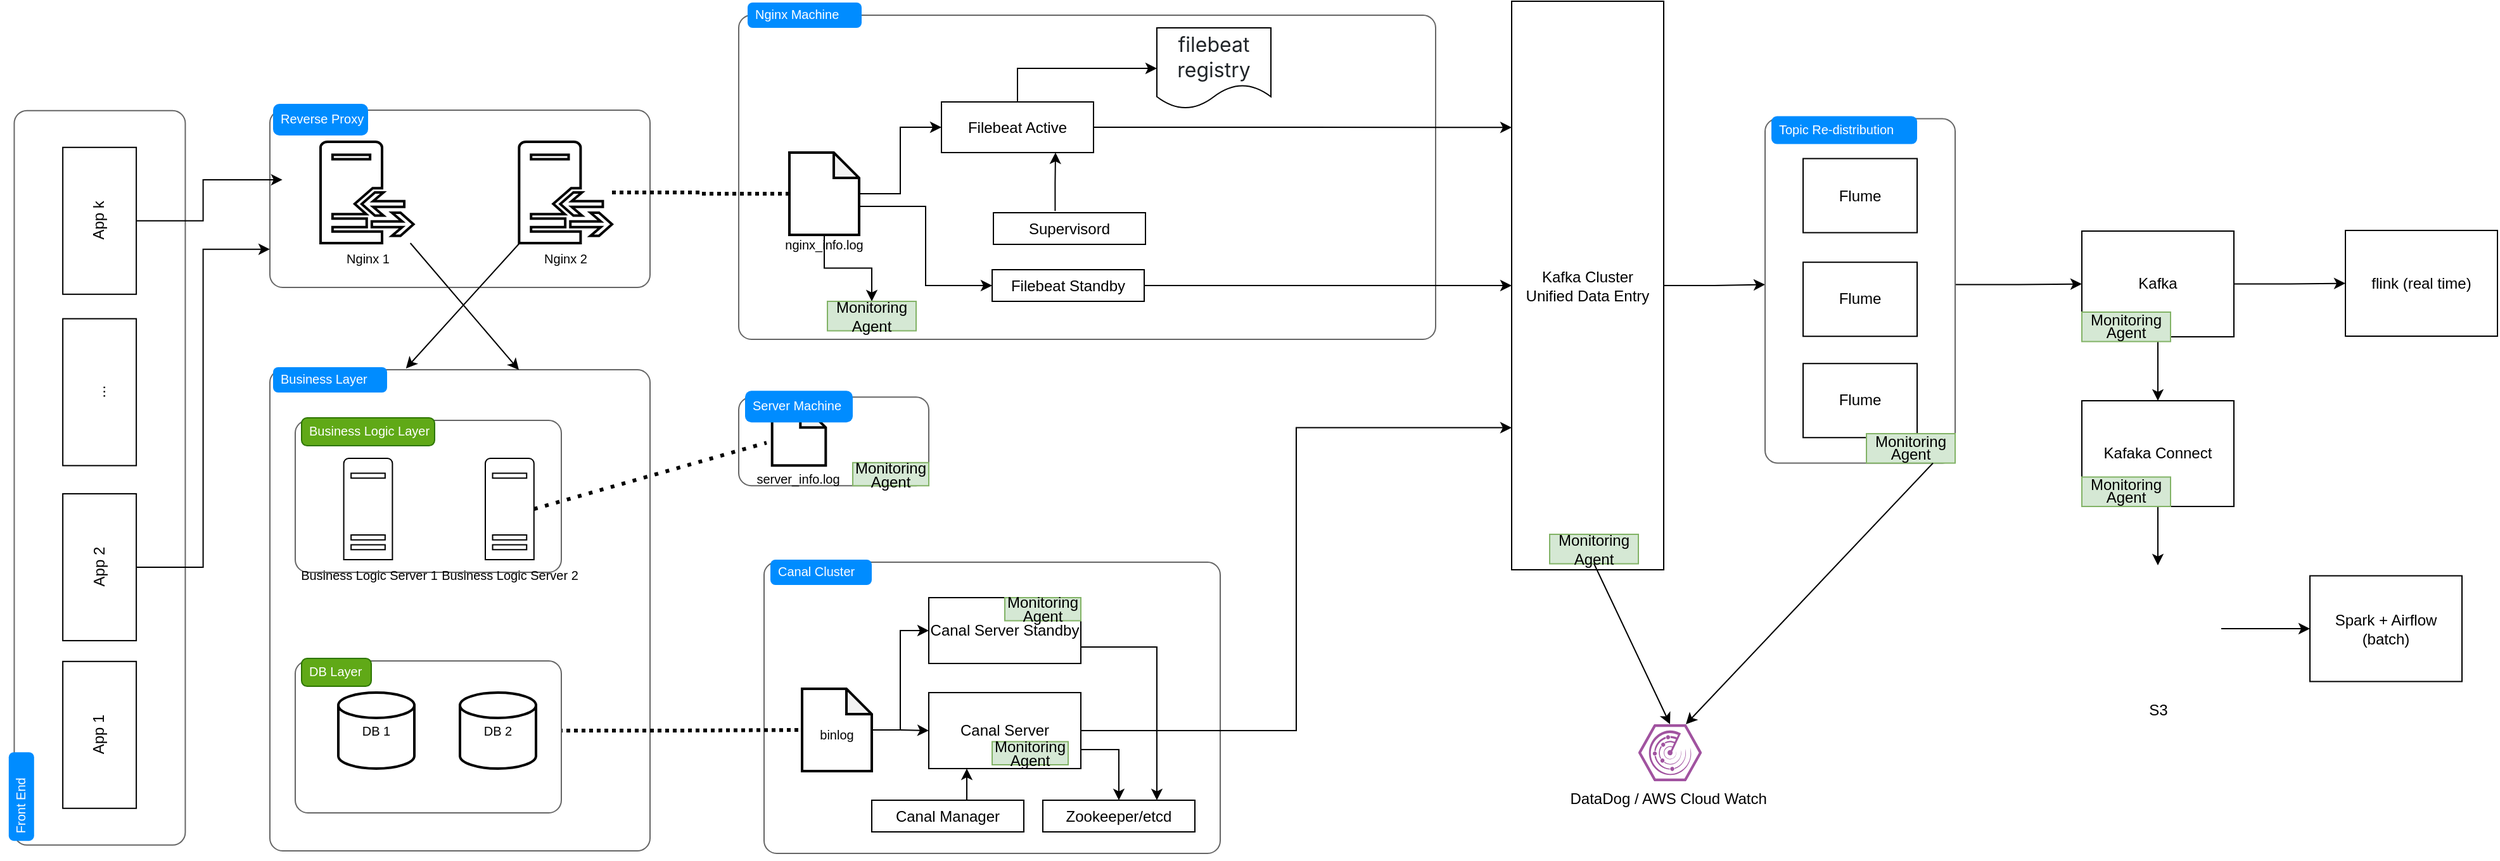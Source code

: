 <mxfile version="14.5.3" type="device"><diagram id="9kE_vFuTP9ISGJl0vK-k" name="Page-1"><mxGraphModel dx="1130" dy="613" grid="1" gridSize="10" guides="1" tooltips="1" connect="1" arrows="1" fold="1" page="1" pageScale="1" pageWidth="827" pageHeight="1169" math="0" shadow="0"><root><mxCell id="0"/><mxCell id="1" parent="0"/><mxCell id="-9c2_6tch9eSStxhyefX-11" value="" style="group" parent="1" vertex="1" connectable="0"><mxGeometry x="360" y="395" width="300" height="150" as="geometry"/></mxCell><mxCell id="y2A4TY2dK6VQnQtAohN2-44" value="" style="shape=mxgraph.mockup.containers.marginRect;rectMarginTop=10;strokeColor=#666666;strokeWidth=1;dashed=0;rounded=1;arcSize=5;recursiveResize=0;container=0;" parent="-9c2_6tch9eSStxhyefX-11" vertex="1"><mxGeometry width="300" height="150" as="geometry"/></mxCell><mxCell id="y2A4TY2dK6VQnQtAohN2-45" value="Reverse Proxy" style="shape=rect;strokeColor=none;fillColor=#008cff;strokeWidth=1;dashed=0;rounded=1;arcSize=20;fontColor=#ffffff;fontSize=10;spacing=2;spacingTop=-2;align=left;autosize=1;spacingLeft=4;resizeWidth=0;resizeHeight=0;perimeter=none;" parent="-9c2_6tch9eSStxhyefX-11" vertex="1"><mxGeometry x="2.5" y="5" width="75" height="25" as="geometry"/></mxCell><mxCell id="-9c2_6tch9eSStxhyefX-10" value="" style="group" parent="1" vertex="1" connectable="0"><mxGeometry x="360" y="600" width="300" height="390" as="geometry"/></mxCell><mxCell id="y2A4TY2dK6VQnQtAohN2-46" value="" style="shape=mxgraph.mockup.containers.marginRect;rectMarginTop=10;strokeColor=#666666;strokeWidth=1;dashed=0;rounded=1;arcSize=5;recursiveResize=0;container=0;" parent="-9c2_6tch9eSStxhyefX-10" vertex="1"><mxGeometry width="300" height="390" as="geometry"/></mxCell><mxCell id="y2A4TY2dK6VQnQtAohN2-47" value="Business Layer" style="shape=rect;strokeColor=none;fillColor=#008cff;strokeWidth=1;dashed=0;rounded=1;arcSize=20;fontColor=#ffffff;fontSize=10;spacing=2;spacingTop=-2;align=left;autosize=1;spacingLeft=4;resizeWidth=0;resizeHeight=0;perimeter=none;" parent="-9c2_6tch9eSStxhyefX-10" vertex="1"><mxGeometry x="2.5" y="8" width="90" height="20" as="geometry"/></mxCell><mxCell id="edHI6uYdkftP_nMienDQ-7" value="" style="shape=mxgraph.mockup.containers.marginRect;rectMarginTop=10;strokeColor=#666666;strokeWidth=1;dashed=0;rounded=1;arcSize=5;recursiveResize=0;container=0;" parent="1" vertex="1"><mxGeometry x="730" y="320" width="550" height="266" as="geometry"/></mxCell><mxCell id="y2A4TY2dK6VQnQtAohN2-30" style="edgeStyle=none;rounded=0;orthogonalLoop=1;jettySize=auto;html=1;startArrow=none;startFill=0;startSize=6;endArrow=classic;endFill=1;fontSize=10;entryX=0.655;entryY=0.026;entryDx=0;entryDy=0;entryPerimeter=0;" parent="1" source="y2A4TY2dK6VQnQtAohN2-21" target="y2A4TY2dK6VQnQtAohN2-46" edge="1"><mxGeometry relative="1" as="geometry"><mxPoint x="287.101" y="650" as="targetPoint"/></mxGeometry></mxCell><mxCell id="y2A4TY2dK6VQnQtAohN2-33" style="edgeStyle=none;rounded=0;orthogonalLoop=1;jettySize=auto;html=1;startArrow=none;startFill=0;startSize=6;endArrow=classic;endFill=1;fontSize=10;entryX=0.358;entryY=0.023;entryDx=0;entryDy=0;entryPerimeter=0;" parent="1" source="y2A4TY2dK6VQnQtAohN2-22" target="y2A4TY2dK6VQnQtAohN2-46" edge="1"><mxGeometry relative="1" as="geometry"><mxPoint x="431.009" y="650" as="targetPoint"/></mxGeometry></mxCell><mxCell id="edHI6uYdkftP_nMienDQ-30" value="" style="edgeStyle=orthogonalEdgeStyle;rounded=0;orthogonalLoop=1;jettySize=auto;html=1;endArrow=none;endFill=0;dashed=1;dashPattern=1 1;strokeWidth=3;" parent="1" source="y2A4TY2dK6VQnQtAohN2-22" target="edHI6uYdkftP_nMienDQ-29" edge="1"><mxGeometry relative="1" as="geometry"/></mxCell><mxCell id="edHI6uYdkftP_nMienDQ-13" value="" style="edgeStyle=orthogonalEdgeStyle;rounded=0;orthogonalLoop=1;jettySize=auto;html=1;entryX=0;entryY=0.222;entryDx=0;entryDy=0;entryPerimeter=0;" parent="1" source="edHI6uYdkftP_nMienDQ-4" target="edHI6uYdkftP_nMienDQ-12" edge="1"><mxGeometry relative="1" as="geometry"/></mxCell><mxCell id="edHI6uYdkftP_nMienDQ-14" style="edgeStyle=orthogonalEdgeStyle;rounded=0;orthogonalLoop=1;jettySize=auto;html=1;entryX=0;entryY=0.5;entryDx=0;entryDy=0;" parent="1" source="edHI6uYdkftP_nMienDQ-5" target="edHI6uYdkftP_nMienDQ-12" edge="1"><mxGeometry relative="1" as="geometry"/></mxCell><mxCell id="edHI6uYdkftP_nMienDQ-43" value="" style="edgeStyle=orthogonalEdgeStyle;rounded=0;orthogonalLoop=1;jettySize=auto;html=1;startArrow=none;startFill=0;endArrow=classic;endFill=1;strokeWidth=1;exitX=1;exitY=0.5;exitDx=0;exitDy=0;" parent="1" source="edHI6uYdkftP_nMienDQ-12" target="edHI6uYdkftP_nMienDQ-44" edge="1"><mxGeometry relative="1" as="geometry"><mxPoint x="1540" y="542.75" as="targetPoint"/></mxGeometry></mxCell><mxCell id="edHI6uYdkftP_nMienDQ-12" value="Kafka Cluster&lt;br&gt;Unified Data Entry" style="rounded=0;whiteSpace=wrap;html=1;" parent="1" vertex="1"><mxGeometry x="1340" y="319" width="120" height="449" as="geometry"/></mxCell><mxCell id="edHI6uYdkftP_nMienDQ-21" value="" style="shape=mxgraph.mockup.containers.marginRect;rectMarginTop=10;strokeColor=#666666;strokeWidth=1;dashed=0;rounded=1;arcSize=5;recursiveResize=0;" parent="1" vertex="1"><mxGeometry x="750" y="752" width="360" height="240" as="geometry"/></mxCell><mxCell id="edHI6uYdkftP_nMienDQ-22" value="Canal Cluster" style="shape=rect;strokeColor=none;fillColor=#008cff;strokeWidth=1;dashed=0;rounded=1;arcSize=20;fontColor=#ffffff;fontSize=10;spacing=2;spacingTop=-2;align=left;autosize=1;spacingLeft=4;resizeWidth=0;resizeHeight=0;perimeter=none;" parent="edHI6uYdkftP_nMienDQ-21" vertex="1"><mxGeometry x="5" y="8" width="80" height="20" as="geometry"/></mxCell><mxCell id="edHI6uYdkftP_nMienDQ-24" value="Zookeeper/etcd" style="rounded=0;whiteSpace=wrap;html=1;" parent="edHI6uYdkftP_nMienDQ-21" vertex="1"><mxGeometry x="220" y="198" width="120" height="25" as="geometry"/></mxCell><mxCell id="edHI6uYdkftP_nMienDQ-40" style="edgeStyle=orthogonalEdgeStyle;rounded=0;orthogonalLoop=1;jettySize=auto;html=1;exitX=0.5;exitY=0;exitDx=0;exitDy=0;entryX=0.25;entryY=1;entryDx=0;entryDy=0;startArrow=none;startFill=0;endArrow=classic;endFill=1;strokeWidth=1;" parent="edHI6uYdkftP_nMienDQ-21" source="edHI6uYdkftP_nMienDQ-25" target="edHI6uYdkftP_nMienDQ-26" edge="1"><mxGeometry relative="1" as="geometry"/></mxCell><mxCell id="edHI6uYdkftP_nMienDQ-25" value="Canal Manager" style="rounded=0;whiteSpace=wrap;html=1;" parent="edHI6uYdkftP_nMienDQ-21" vertex="1"><mxGeometry x="85" y="198" width="120" height="25" as="geometry"/></mxCell><mxCell id="edHI6uYdkftP_nMienDQ-38" style="edgeStyle=orthogonalEdgeStyle;rounded=0;orthogonalLoop=1;jettySize=auto;html=1;exitX=1;exitY=0.75;exitDx=0;exitDy=0;startArrow=none;startFill=0;endArrow=classic;endFill=1;strokeWidth=1;" parent="edHI6uYdkftP_nMienDQ-21" source="edHI6uYdkftP_nMienDQ-26" target="edHI6uYdkftP_nMienDQ-24" edge="1"><mxGeometry relative="1" as="geometry"/></mxCell><mxCell id="edHI6uYdkftP_nMienDQ-26" value="Canal Server" style="rounded=0;whiteSpace=wrap;html=1;" parent="edHI6uYdkftP_nMienDQ-21" vertex="1"><mxGeometry x="130" y="113" width="120" height="60" as="geometry"/></mxCell><mxCell id="edHI6uYdkftP_nMienDQ-34" style="edgeStyle=orthogonalEdgeStyle;rounded=0;orthogonalLoop=1;jettySize=auto;html=1;endArrow=classic;endFill=1;strokeWidth=1;startArrow=none;startFill=0;entryX=0;entryY=0.5;entryDx=0;entryDy=0;" parent="edHI6uYdkftP_nMienDQ-21" source="edHI6uYdkftP_nMienDQ-32" target="edHI6uYdkftP_nMienDQ-26" edge="1"><mxGeometry relative="1" as="geometry"/></mxCell><mxCell id="edHI6uYdkftP_nMienDQ-36" style="edgeStyle=orthogonalEdgeStyle;rounded=0;orthogonalLoop=1;jettySize=auto;html=1;entryX=0;entryY=0.5;entryDx=0;entryDy=0;startArrow=none;startFill=0;endArrow=classic;endFill=1;strokeWidth=1;" parent="edHI6uYdkftP_nMienDQ-21" source="edHI6uYdkftP_nMienDQ-32" target="edHI6uYdkftP_nMienDQ-35" edge="1"><mxGeometry relative="1" as="geometry"/></mxCell><mxCell id="edHI6uYdkftP_nMienDQ-32" value="&lt;br&gt;&lt;br&gt;binlog" style="shape=note;whiteSpace=wrap;html=1;backgroundOutline=1;darkOpacity=0.05;shadow=0;dashed=0;fontSize=10;verticalAlign=top;strokeWidth=2;fillColor=none;sketch=0;size=20;" parent="edHI6uYdkftP_nMienDQ-21" vertex="1"><mxGeometry x="30" y="110" width="55" height="65" as="geometry"/></mxCell><mxCell id="edHI6uYdkftP_nMienDQ-39" style="edgeStyle=orthogonalEdgeStyle;rounded=0;orthogonalLoop=1;jettySize=auto;html=1;exitX=1;exitY=0.75;exitDx=0;exitDy=0;entryX=0.75;entryY=0;entryDx=0;entryDy=0;startArrow=none;startFill=0;endArrow=classic;endFill=1;strokeWidth=1;" parent="edHI6uYdkftP_nMienDQ-21" source="edHI6uYdkftP_nMienDQ-35" target="edHI6uYdkftP_nMienDQ-24" edge="1"><mxGeometry relative="1" as="geometry"/></mxCell><mxCell id="edHI6uYdkftP_nMienDQ-35" value="Canal Server Standby" style="rounded=0;whiteSpace=wrap;html=1;" parent="edHI6uYdkftP_nMienDQ-21" vertex="1"><mxGeometry x="130" y="38" width="120" height="52" as="geometry"/></mxCell><mxCell id="-9c2_6tch9eSStxhyefX-14" value="&lt;p style=&quot;line-height: 90%&quot;&gt;Monitoring Agent&lt;/p&gt;" style="rounded=0;whiteSpace=wrap;html=1;fillColor=#d5e8d4;strokeColor=#82b366;" parent="edHI6uYdkftP_nMienDQ-21" vertex="1"><mxGeometry x="180" y="151.75" width="60" height="18.25" as="geometry"/></mxCell><mxCell id="C98TgESDG3HXwCpk7uxT-25" value="&lt;p style=&quot;line-height: 90%&quot;&gt;Monitoring Agent&lt;/p&gt;" style="rounded=0;whiteSpace=wrap;html=1;fillColor=#d5e8d4;strokeColor=#82b366;" parent="edHI6uYdkftP_nMienDQ-21" vertex="1"><mxGeometry x="190" y="38" width="60" height="18.25" as="geometry"/></mxCell><mxCell id="edHI6uYdkftP_nMienDQ-33" style="edgeStyle=orthogonalEdgeStyle;rounded=0;orthogonalLoop=1;jettySize=auto;html=1;dashed=1;dashPattern=1 1;endArrow=none;endFill=0;strokeWidth=3;" parent="1" source="y2A4TY2dK6VQnQtAohN2-41" target="edHI6uYdkftP_nMienDQ-32" edge="1"><mxGeometry relative="1" as="geometry"/></mxCell><mxCell id="edHI6uYdkftP_nMienDQ-41" style="edgeStyle=orthogonalEdgeStyle;rounded=0;orthogonalLoop=1;jettySize=auto;html=1;entryX=0;entryY=0.75;entryDx=0;entryDy=0;startArrow=none;startFill=0;endArrow=classic;endFill=1;strokeWidth=1;" parent="1" source="edHI6uYdkftP_nMienDQ-26" target="edHI6uYdkftP_nMienDQ-12" edge="1"><mxGeometry relative="1" as="geometry"/></mxCell><mxCell id="t1TqetledtIyJlqRR6NX-10" style="edgeStyle=orthogonalEdgeStyle;rounded=0;orthogonalLoop=1;jettySize=auto;html=1;entryX=0;entryY=0.5;entryDx=0;entryDy=0;" edge="1" parent="1" source="edHI6uYdkftP_nMienDQ-44" target="edHI6uYdkftP_nMienDQ-59"><mxGeometry relative="1" as="geometry"/></mxCell><mxCell id="edHI6uYdkftP_nMienDQ-44" value="" style="shape=mxgraph.mockup.containers.marginRect;rectMarginTop=10;strokeColor=#666666;strokeWidth=1;dashed=0;rounded=1;arcSize=5;recursiveResize=0;" parent="1" vertex="1"><mxGeometry x="1540" y="401.75" width="150" height="282" as="geometry"/></mxCell><mxCell id="edHI6uYdkftP_nMienDQ-45" value="Topic Re-distribution" style="shape=rect;strokeColor=none;fillColor=#008cff;strokeWidth=1;dashed=0;rounded=1;arcSize=20;fontColor=#ffffff;fontSize=10;spacing=2;spacingTop=-2;align=left;autosize=1;spacingLeft=4;resizeWidth=0;resizeHeight=0;perimeter=none;" parent="edHI6uYdkftP_nMienDQ-44" vertex="1"><mxGeometry x="5" y="8" width="115" height="22" as="geometry"/></mxCell><mxCell id="edHI6uYdkftP_nMienDQ-46" value="Flume&lt;br&gt;" style="rounded=0;whiteSpace=wrap;html=1;" parent="edHI6uYdkftP_nMienDQ-44" vertex="1"><mxGeometry x="30" y="41.5" width="90" height="58.5" as="geometry"/></mxCell><mxCell id="edHI6uYdkftP_nMienDQ-50" style="edgeStyle=orthogonalEdgeStyle;rounded=0;orthogonalLoop=1;jettySize=auto;html=1;exitX=0.5;exitY=1;exitDx=0;exitDy=0;startArrow=none;startFill=0;endArrow=classic;endFill=1;strokeWidth=1;" parent="edHI6uYdkftP_nMienDQ-44" source="edHI6uYdkftP_nMienDQ-46" target="edHI6uYdkftP_nMienDQ-46" edge="1"><mxGeometry relative="1" as="geometry"/></mxCell><mxCell id="edHI6uYdkftP_nMienDQ-52" value="Flume&lt;br&gt;" style="rounded=0;whiteSpace=wrap;html=1;" parent="edHI6uYdkftP_nMienDQ-44" vertex="1"><mxGeometry x="30" y="123.37" width="90" height="58.5" as="geometry"/></mxCell><mxCell id="edHI6uYdkftP_nMienDQ-53" value="Flume&lt;br&gt;" style="rounded=0;whiteSpace=wrap;html=1;" parent="edHI6uYdkftP_nMienDQ-44" vertex="1"><mxGeometry x="30" y="203.37" width="90" height="58.5" as="geometry"/></mxCell><mxCell id="edHI6uYdkftP_nMienDQ-55" style="edgeStyle=orthogonalEdgeStyle;rounded=0;orthogonalLoop=1;jettySize=auto;html=1;exitX=0.5;exitY=1;exitDx=0;exitDy=0;startArrow=none;startFill=0;endArrow=classic;endFill=1;strokeWidth=1;" parent="edHI6uYdkftP_nMienDQ-44" edge="1"><mxGeometry relative="1" as="geometry"><mxPoint x="75" y="341.87" as="sourcePoint"/><mxPoint x="75" y="341.87" as="targetPoint"/></mxGeometry></mxCell><mxCell id="-9c2_6tch9eSStxhyefX-31" value="&lt;p style=&quot;line-height: 80%&quot;&gt;Monitoring Agent&lt;/p&gt;" style="rounded=0;whiteSpace=wrap;html=1;fillColor=#d5e8d4;strokeColor=#82b366;" parent="edHI6uYdkftP_nMienDQ-44" vertex="1"><mxGeometry x="80" y="258.75" width="70" height="23.25" as="geometry"/></mxCell><mxCell id="-9c2_6tch9eSStxhyefX-3" style="edgeStyle=orthogonalEdgeStyle;rounded=0;orthogonalLoop=1;jettySize=auto;html=1;" parent="1" source="edHI6uYdkftP_nMienDQ-59" target="edHI6uYdkftP_nMienDQ-64" edge="1"><mxGeometry relative="1" as="geometry"/></mxCell><mxCell id="t1TqetledtIyJlqRR6NX-5" style="edgeStyle=orthogonalEdgeStyle;rounded=0;orthogonalLoop=1;jettySize=auto;html=1;" edge="1" parent="1" source="edHI6uYdkftP_nMienDQ-59" target="t1TqetledtIyJlqRR6NX-4"><mxGeometry relative="1" as="geometry"/></mxCell><mxCell id="edHI6uYdkftP_nMienDQ-59" value="Kafka" style="rounded=0;whiteSpace=wrap;html=1;" parent="1" vertex="1"><mxGeometry x="1790" y="500.5" width="120" height="83.5" as="geometry"/></mxCell><mxCell id="-9c2_6tch9eSStxhyefX-4" style="edgeStyle=orthogonalEdgeStyle;rounded=0;orthogonalLoop=1;jettySize=auto;html=1;" parent="1" source="edHI6uYdkftP_nMienDQ-64" target="-9c2_6tch9eSStxhyefX-2" edge="1"><mxGeometry relative="1" as="geometry"/></mxCell><mxCell id="edHI6uYdkftP_nMienDQ-64" value="Kafaka Connect" style="rounded=0;whiteSpace=wrap;html=1;" parent="1" vertex="1"><mxGeometry x="1790" y="634.5" width="120" height="83.5" as="geometry"/></mxCell><mxCell id="-9c2_6tch9eSStxhyefX-8" value="" style="edgeStyle=orthogonalEdgeStyle;rounded=0;orthogonalLoop=1;jettySize=auto;html=1;entryX=0;entryY=0.5;entryDx=0;entryDy=0;" parent="1" source="-9c2_6tch9eSStxhyefX-2" target="-9c2_6tch9eSStxhyefX-9" edge="1"><mxGeometry relative="1" as="geometry"><mxPoint x="1970" y="814.5" as="targetPoint"/></mxGeometry></mxCell><mxCell id="-9c2_6tch9eSStxhyefX-2" value="S3" style="shape=image;html=1;verticalAlign=top;verticalLabelPosition=bottom;labelBackgroundColor=#ffffff;imageAspect=0;aspect=fixed;image=https://cdn2.iconfinder.com/data/icons/amazon-aws-stencils/100/Storage__Content_Delivery_Amazon_S3_Bucket_with_Objects-128.png" parent="1" vertex="1"><mxGeometry x="1800" y="764.5" width="100" height="100" as="geometry"/></mxCell><mxCell id="-9c2_6tch9eSStxhyefX-9" value="Spark + Airflow&lt;br&gt;(batch)" style="rounded=0;whiteSpace=wrap;html=1;" parent="1" vertex="1"><mxGeometry x="1970" y="772.75" width="120" height="83.5" as="geometry"/></mxCell><mxCell id="y2A4TY2dK6VQnQtAohN2-67" value="" style="shape=mxgraph.mockup.containers.marginRect;rectMarginTop=10;strokeColor=#666666;strokeWidth=1;dashed=0;rounded=1;arcSize=5;recursiveResize=0;" parent="1" vertex="1"><mxGeometry x="380" y="830" width="210" height="130" as="geometry"/></mxCell><mxCell id="y2A4TY2dK6VQnQtAohN2-68" value="DB Layer" style="shape=rect;strokeColor=#2D7600;fillColor=#60a917;strokeWidth=1;dashed=0;rounded=1;arcSize=20;fontColor=#ffffff;fontSize=10;spacing=2;spacingTop=-2;align=left;autosize=1;spacingLeft=4;resizeWidth=0;resizeHeight=0;perimeter=none;" parent="y2A4TY2dK6VQnQtAohN2-67" vertex="1"><mxGeometry x="5" y="8" width="55" height="22" as="geometry"/></mxCell><mxCell id="y2A4TY2dK6VQnQtAohN2-41" value="DB 2" style="strokeWidth=2;html=1;shape=mxgraph.flowchart.database;whiteSpace=wrap;sketch=0;fillColor=none;fontSize=10;" parent="y2A4TY2dK6VQnQtAohN2-67" vertex="1"><mxGeometry x="130.0" y="35" width="60" height="60" as="geometry"/></mxCell><mxCell id="y2A4TY2dK6VQnQtAohN2-40" value="DB 1" style="strokeWidth=2;html=1;shape=mxgraph.flowchart.database;whiteSpace=wrap;sketch=0;fillColor=none;fontSize=10;" parent="y2A4TY2dK6VQnQtAohN2-67" vertex="1"><mxGeometry x="34" y="35" width="60" height="60" as="geometry"/></mxCell><mxCell id="y2A4TY2dK6VQnQtAohN2-63" value="" style="shape=mxgraph.mockup.containers.marginRect;rectMarginTop=10;strokeColor=#666666;strokeWidth=1;dashed=0;rounded=1;arcSize=5;recursiveResize=0;" parent="1" vertex="1"><mxGeometry x="380" y="640" width="210" height="130" as="geometry"/></mxCell><mxCell id="y2A4TY2dK6VQnQtAohN2-64" value="Business Logic Layer" style="shape=rect;strokeColor=#2D7600;fillColor=#60a917;strokeWidth=1;dashed=0;rounded=1;arcSize=20;fontColor=#ffffff;fontSize=10;spacing=2;spacingTop=-2;align=left;autosize=1;spacingLeft=4;resizeWidth=0;resizeHeight=0;perimeter=none;" parent="y2A4TY2dK6VQnQtAohN2-63" vertex="1"><mxGeometry x="5" y="8" width="105" height="22" as="geometry"/></mxCell><mxCell id="y2A4TY2dK6VQnQtAohN2-35" value="Business Logic Server 2" style="aspect=fixed;pointerEvents=1;shadow=0;dashed=0;html=1;labelPosition=center;verticalLabelPosition=bottom;verticalAlign=top;align=center;shape=mxgraph.mscae.enterprise.server_generic;sketch=0;fontSize=10;fillColor=none;" parent="y2A4TY2dK6VQnQtAohN2-63" vertex="1"><mxGeometry x="150.0" y="40" width="38.4" height="80" as="geometry"/></mxCell><mxCell id="y2A4TY2dK6VQnQtAohN2-34" value="Business Logic Server 1" style="aspect=fixed;pointerEvents=1;shadow=0;dashed=0;html=1;labelPosition=center;verticalLabelPosition=bottom;verticalAlign=top;align=center;shape=mxgraph.mscae.enterprise.server_generic;sketch=0;fontSize=10;fillColor=none;" parent="y2A4TY2dK6VQnQtAohN2-63" vertex="1"><mxGeometry x="38.3" y="40" width="38.4" height="80" as="geometry"/></mxCell><mxCell id="y2A4TY2dK6VQnQtAohN2-22" value="Nginx 2" style="pointerEvents=1;shadow=0;dashed=0;html=1;labelPosition=center;verticalLabelPosition=bottom;verticalAlign=top;outlineConnect=0;align=center;shape=mxgraph.office.servers.reverse_proxy;fontSize=10;fillColor=none;strokeWidth=2;perimeterSpacing=0;sketch=0;" parent="1" vertex="1"><mxGeometry x="556.69" y="430" width="73.31" height="80" as="geometry"/></mxCell><mxCell id="y2A4TY2dK6VQnQtAohN2-21" value="Nginx 1" style="pointerEvents=1;shadow=0;dashed=0;html=1;labelPosition=center;verticalLabelPosition=bottom;verticalAlign=top;outlineConnect=0;align=center;shape=mxgraph.office.servers.reverse_proxy;fontSize=10;fillColor=none;strokeWidth=2;perimeterSpacing=0;sketch=0;" parent="1" vertex="1"><mxGeometry x="400" y="430" width="73.31" height="80" as="geometry"/></mxCell><mxCell id="-9c2_6tch9eSStxhyefX-13" value="Monitoring Agent" style="rounded=0;whiteSpace=wrap;html=1;fillColor=#d5e8d4;strokeColor=#82b366;" parent="1" vertex="1"><mxGeometry x="1370" y="740" width="70" height="23.25" as="geometry"/></mxCell><mxCell id="-9c2_6tch9eSStxhyefX-32" value="DataDog / AWS Cloud Watch&amp;nbsp;" style="verticalLabelPosition=bottom;html=1;fillColor=#A153A0;strokeColor=#ffffff;verticalAlign=top;align=center;points=[[0,0.5,0],[0.125,0.25,0],[0.25,0,0],[0.5,0,0],[0.75,0,0],[0.875,0.25,0],[1,0.5,0],[0.875,0.75,0],[0.75,1,0],[0.5,1,0],[0.125,0.75,0]];pointerEvents=1;shape=mxgraph.cisco_safe.compositeIcon;bgIcon=mxgraph.cisco_safe.design.blank_device;resIcon=mxgraph.cisco_safe.design.tetration_agent;" parent="1" vertex="1"><mxGeometry x="1440" y="890" width="50" height="45" as="geometry"/></mxCell><mxCell id="-9c2_6tch9eSStxhyefX-35" style="rounded=0;orthogonalLoop=1;jettySize=auto;html=1;entryX=0.5;entryY=0;entryDx=0;entryDy=0;entryPerimeter=0;exitX=0.5;exitY=1;exitDx=0;exitDy=0;" parent="1" source="-9c2_6tch9eSStxhyefX-13" target="-9c2_6tch9eSStxhyefX-32" edge="1"><mxGeometry relative="1" as="geometry"/></mxCell><mxCell id="-9c2_6tch9eSStxhyefX-36" style="rounded=0;orthogonalLoop=1;jettySize=auto;html=1;entryX=0.75;entryY=0;entryDx=0;entryDy=0;entryPerimeter=0;exitX=0.75;exitY=1;exitDx=0;exitDy=0;" parent="1" source="-9c2_6tch9eSStxhyefX-31" target="-9c2_6tch9eSStxhyefX-32" edge="1"><mxGeometry relative="1" as="geometry"/></mxCell><mxCell id="C98TgESDG3HXwCpk7uxT-16" value="" style="shape=mxgraph.mockup.containers.marginRect;rectMarginTop=10;strokeColor=#666666;strokeWidth=1;dashed=0;rounded=1;arcSize=5;recursiveResize=0;" parent="1" vertex="1"><mxGeometry x="730" y="621.63" width="150" height="80" as="geometry"/></mxCell><mxCell id="C98TgESDG3HXwCpk7uxT-18" value="&lt;br&gt;&lt;br&gt;&lt;br&gt;&lt;br&gt;server_info.log" style="shape=note;whiteSpace=wrap;html=1;backgroundOutline=1;darkOpacity=0.05;shadow=0;dashed=0;fontSize=10;verticalAlign=top;strokeWidth=2;fillColor=none;sketch=0;size=20;" parent="C98TgESDG3HXwCpk7uxT-16" vertex="1"><mxGeometry x="26.35" y="14" width="42.31" height="50" as="geometry"/></mxCell><mxCell id="C98TgESDG3HXwCpk7uxT-17" value="Server Machine" style="shape=rect;strokeColor=none;fillColor=#008cff;strokeWidth=1;dashed=0;rounded=1;arcSize=20;fontColor=#ffffff;fontSize=10;spacing=2;spacingTop=-2;align=left;autosize=1;spacingLeft=4;resizeWidth=0;resizeHeight=0;perimeter=none;" parent="C98TgESDG3HXwCpk7uxT-16" vertex="1"><mxGeometry x="5" y="5" width="85" height="25" as="geometry"/></mxCell><mxCell id="C98TgESDG3HXwCpk7uxT-36" value="&lt;p style=&quot;line-height: 90%&quot;&gt;Monitoring Agent&lt;/p&gt;" style="rounded=0;whiteSpace=wrap;html=1;fillColor=#d5e8d4;strokeColor=#82b366;" parent="C98TgESDG3HXwCpk7uxT-16" vertex="1"><mxGeometry x="90" y="61.75" width="60" height="18.25" as="geometry"/></mxCell><mxCell id="C98TgESDG3HXwCpk7uxT-24" style="edgeStyle=none;rounded=0;orthogonalLoop=1;jettySize=auto;html=1;exitX=1;exitY=0.5;exitDx=0;exitDy=0;exitPerimeter=0;entryX=-0.103;entryY=0.64;entryDx=0;entryDy=0;entryPerimeter=0;fontSize=10;dashed=1;endArrow=none;endFill=0;strokeWidth=3;dashPattern=1 2;" parent="1" source="y2A4TY2dK6VQnQtAohN2-35" target="C98TgESDG3HXwCpk7uxT-18" edge="1"><mxGeometry relative="1" as="geometry"/></mxCell><mxCell id="C98TgESDG3HXwCpk7uxT-26" value="&lt;p style=&quot;line-height: 80%&quot;&gt;Monitoring Agent&lt;/p&gt;" style="rounded=0;whiteSpace=wrap;html=1;fillColor=#d5e8d4;strokeColor=#82b366;" parent="1" vertex="1"><mxGeometry x="1790" y="564.5" width="70" height="23.25" as="geometry"/></mxCell><mxCell id="C98TgESDG3HXwCpk7uxT-27" value="&lt;p style=&quot;line-height: 80%&quot;&gt;Monitoring Agent&lt;/p&gt;" style="rounded=0;whiteSpace=wrap;html=1;fillColor=#d5e8d4;strokeColor=#82b366;" parent="1" vertex="1"><mxGeometry x="1790" y="694.75" width="70" height="23.25" as="geometry"/></mxCell><mxCell id="t1TqetledtIyJlqRR6NX-4" value="flink (real time)" style="rounded=0;whiteSpace=wrap;html=1;" vertex="1" parent="1"><mxGeometry x="1998" y="500" width="120" height="83.5" as="geometry"/></mxCell><mxCell id="edHI6uYdkftP_nMienDQ-8" value="Nginx Machine" style="shape=rect;strokeColor=none;fillColor=#008cff;strokeWidth=1;dashed=0;rounded=1;arcSize=20;fontColor=#ffffff;fontSize=10;spacing=2;spacingTop=-2;align=left;autosize=1;spacingLeft=4;resizeWidth=0;resizeHeight=0;perimeter=none;" parent="1" vertex="1"><mxGeometry x="737" y="320" width="90" height="20" as="geometry"/></mxCell><mxCell id="edHI6uYdkftP_nMienDQ-5" value="Filebeat Standby" style="rounded=0;whiteSpace=wrap;html=1;" parent="1" vertex="1"><mxGeometry x="930" y="531" width="120" height="25" as="geometry"/></mxCell><mxCell id="edHI6uYdkftP_nMienDQ-18" value="Supervisord" style="rounded=0;whiteSpace=wrap;html=1;" parent="1" vertex="1"><mxGeometry x="931" y="486" width="120" height="25" as="geometry"/></mxCell><mxCell id="edHI6uYdkftP_nMienDQ-16" style="edgeStyle=orthogonalEdgeStyle;rounded=0;orthogonalLoop=1;jettySize=auto;html=1;entryX=0;entryY=0.5;entryDx=0;entryDy=0;exitX=0;exitY=0;exitDx=55;exitDy=42.5;exitPerimeter=0;" parent="1" source="edHI6uYdkftP_nMienDQ-29" target="edHI6uYdkftP_nMienDQ-5" edge="1"><mxGeometry x="730" y="346" as="geometry"><mxPoint x="840" y="473.5" as="sourcePoint"/></mxGeometry></mxCell><mxCell id="t1TqetledtIyJlqRR6NX-3" style="edgeStyle=orthogonalEdgeStyle;rounded=0;orthogonalLoop=1;jettySize=auto;html=1;entryX=0.5;entryY=0;entryDx=0;entryDy=0;" edge="1" parent="1" source="edHI6uYdkftP_nMienDQ-29" target="-9c2_6tch9eSStxhyefX-12"><mxGeometry x="730" y="346" as="geometry"/></mxCell><mxCell id="t1TqetledtIyJlqRR6NX-6" style="edgeStyle=orthogonalEdgeStyle;rounded=0;orthogonalLoop=1;jettySize=auto;html=1;entryX=0;entryY=0.5;entryDx=0;entryDy=0;" edge="1" parent="1" source="edHI6uYdkftP_nMienDQ-29" target="edHI6uYdkftP_nMienDQ-4"><mxGeometry relative="1" as="geometry"/></mxCell><mxCell id="edHI6uYdkftP_nMienDQ-29" value="&lt;br&gt;&lt;br&gt;&lt;br&gt;&lt;br&gt;&lt;br&gt;nginx_info.log" style="shape=note;whiteSpace=wrap;html=1;backgroundOutline=1;darkOpacity=0.05;shadow=0;dashed=0;fontSize=10;verticalAlign=top;strokeWidth=2;fillColor=none;sketch=0;size=20;" parent="1" vertex="1"><mxGeometry x="770" y="438.5" width="55" height="65" as="geometry"/></mxCell><mxCell id="-9c2_6tch9eSStxhyefX-12" value="Monitoring Agent" style="rounded=0;whiteSpace=wrap;html=1;fillColor=#d5e8d4;strokeColor=#82b366;" parent="1" vertex="1"><mxGeometry x="800" y="556" width="70" height="23.25" as="geometry"/></mxCell><mxCell id="edHI6uYdkftP_nMienDQ-4" value="Filebeat Active" style="rounded=0;whiteSpace=wrap;html=1;" parent="1" vertex="1"><mxGeometry x="890" y="398.5" width="120" height="40" as="geometry"/></mxCell><mxCell id="edHI6uYdkftP_nMienDQ-11" value="" style="edgeStyle=orthogonalEdgeStyle;rounded=0;orthogonalLoop=1;jettySize=auto;html=1;exitX=0.5;exitY=0;exitDx=0;exitDy=0;" parent="1" source="edHI6uYdkftP_nMienDQ-4" target="edHI6uYdkftP_nMienDQ-10" edge="1"><mxGeometry x="730" y="346" as="geometry"/></mxCell><mxCell id="edHI6uYdkftP_nMienDQ-20" style="edgeStyle=orthogonalEdgeStyle;rounded=0;orthogonalLoop=1;jettySize=auto;html=1;entryX=0.75;entryY=1;entryDx=0;entryDy=0;exitX=0.406;exitY=-0.053;exitDx=0;exitDy=0;exitPerimeter=0;" parent="1" source="edHI6uYdkftP_nMienDQ-18" target="edHI6uYdkftP_nMienDQ-4" edge="1"><mxGeometry x="730" y="346" as="geometry"/></mxCell><mxCell id="edHI6uYdkftP_nMienDQ-10" value="&lt;span style=&quot;color: rgb(33 , 37 , 41) ; font-family: &amp;#34;inter&amp;#34; , sans-serif ; font-size: 16px ; text-align: left ; background-color: rgb(255 , 255 , 255)&quot;&gt;filebeat registry&lt;/span&gt;" style="shape=document;whiteSpace=wrap;html=1;boundedLbl=1;rounded=0;" parent="1" vertex="1"><mxGeometry x="1060" y="340" width="90" height="64" as="geometry"/></mxCell><mxCell id="t1TqetledtIyJlqRR6NX-7" value="" style="group;rotation=-90;" vertex="1" connectable="0" parent="1"><mxGeometry x="-62.5" y="634.5" width="580" height="145" as="geometry"/></mxCell><mxCell id="y2A4TY2dK6VQnQtAohN2-5" value="" style="shape=mxgraph.mockup.containers.marginRect;rectMarginTop=10;strokeColor=#666666;strokeWidth=1;dashed=0;rounded=1;arcSize=5;recursiveResize=0;rotation=-90;" parent="t1TqetledtIyJlqRR6NX-7" vertex="1"><mxGeometry x="-6.767" y="-11.6" width="580" height="145" as="geometry"/></mxCell><mxCell id="y2A4TY2dK6VQnQtAohN2-6" value="Front End" style="shape=rect;strokeColor=none;fillColor=#008cff;strokeWidth=1;dashed=0;rounded=1;arcSize=20;fontColor=#ffffff;fontSize=10;spacing=2;spacingTop=-2;align=left;autosize=1;spacingLeft=4;resizeWidth=0;resizeHeight=0;perimeter=none;rotation=-90;" parent="y2A4TY2dK6VQnQtAohN2-5" vertex="1"><mxGeometry x="198.167" y="314.167" width="70" height="20" as="geometry"/></mxCell><mxCell id="edHI6uYdkftP_nMienDQ-1" value="App 2" style="rounded=0;whiteSpace=wrap;html=1;rotation=-90;" parent="y2A4TY2dK6VQnQtAohN2-5" vertex="1"><mxGeometry x="236.833" y="114.067" width="116" height="58" as="geometry"/></mxCell><mxCell id="edHI6uYdkftP_nMienDQ-2" value="..." style="rounded=0;whiteSpace=wrap;html=1;rotation=-90;" parent="y2A4TY2dK6VQnQtAohN2-5" vertex="1"><mxGeometry x="236.833" y="-24.167" width="116" height="58" as="geometry"/></mxCell><mxCell id="edHI6uYdkftP_nMienDQ-3" value="App k" style="rounded=0;whiteSpace=wrap;html=1;rotation=-90;" parent="y2A4TY2dK6VQnQtAohN2-5" vertex="1"><mxGeometry x="236.833" y="-159.5" width="116" height="58" as="geometry"/></mxCell><mxCell id="y2A4TY2dK6VQnQtAohN2-1" value="App 1" style="rounded=0;whiteSpace=wrap;html=1;rotation=-90;" parent="t1TqetledtIyJlqRR6NX-7" vertex="1"><mxGeometry x="230.067" y="234.9" width="116" height="58" as="geometry"/></mxCell><mxCell id="t1TqetledtIyJlqRR6NX-8" style="edgeStyle=orthogonalEdgeStyle;rounded=0;orthogonalLoop=1;jettySize=auto;html=1;entryX=0.033;entryY=0.433;entryDx=0;entryDy=0;entryPerimeter=0;" edge="1" parent="1" source="edHI6uYdkftP_nMienDQ-3" target="y2A4TY2dK6VQnQtAohN2-44"><mxGeometry relative="1" as="geometry"/></mxCell><mxCell id="t1TqetledtIyJlqRR6NX-9" style="edgeStyle=orthogonalEdgeStyle;rounded=0;orthogonalLoop=1;jettySize=auto;html=1;entryX=0;entryY=0.799;entryDx=0;entryDy=0;entryPerimeter=0;" edge="1" parent="1" source="edHI6uYdkftP_nMienDQ-1" target="y2A4TY2dK6VQnQtAohN2-44"><mxGeometry relative="1" as="geometry"/></mxCell></root></mxGraphModel></diagram></mxfile>